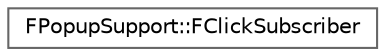 digraph "Graphical Class Hierarchy"
{
 // INTERACTIVE_SVG=YES
 // LATEX_PDF_SIZE
  bgcolor="transparent";
  edge [fontname=Helvetica,fontsize=10,labelfontname=Helvetica,labelfontsize=10];
  node [fontname=Helvetica,fontsize=10,shape=box,height=0.2,width=0.4];
  rankdir="LR";
  Node0 [id="Node000000",label="FPopupSupport::FClickSubscriber",height=0.2,width=0.4,color="grey40", fillcolor="white", style="filled",URL="$d0/d2d/structFPopupSupport_1_1FClickSubscriber.html",tooltip="A single subscription about clicks happening outside the widget."];
}
